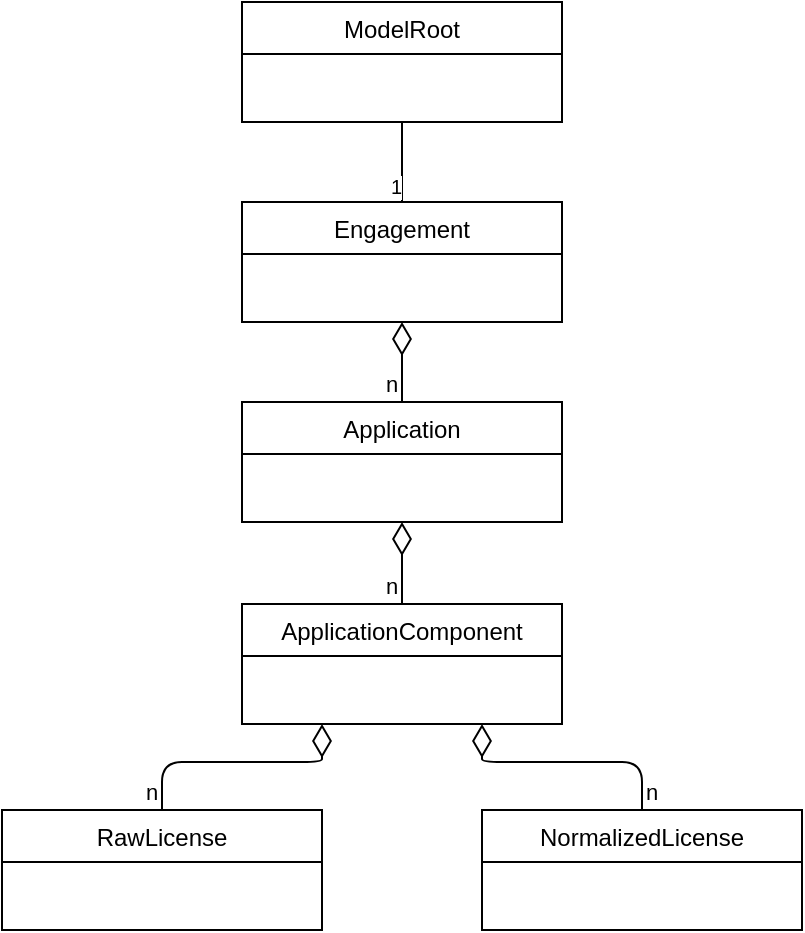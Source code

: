 <mxfile version="12.0.0" type="device" pages="1"><diagram id="P2nCMIPh1y7iBXk6Rg76" name="Page-1"><mxGraphModel dx="1422" dy="750" grid="1" gridSize="10" guides="1" tooltips="1" connect="1" arrows="1" fold="1" page="1" pageScale="1" pageWidth="827" pageHeight="1169" math="0" shadow="0"><root><mxCell id="0"/><mxCell id="1" parent="0"/><mxCell id="H-e3S1d3_fM4cSuQ84Lh-5" value="Engagement" style="swimlane;fontStyle=0;childLayout=stackLayout;horizontal=1;startSize=26;fillColor=none;horizontalStack=0;resizeParent=1;resizeParentMax=0;resizeLast=0;collapsible=1;marginBottom=0;" parent="1" vertex="1"><mxGeometry x="160" y="140" width="160" height="60" as="geometry"><mxRectangle x="300" y="111" width="100" height="26" as="alternateBounds"/></mxGeometry></mxCell><mxCell id="H-e3S1d3_fM4cSuQ84Lh-6" value="RawLicense" style="swimlane;fontStyle=0;childLayout=stackLayout;horizontal=1;startSize=26;fillColor=none;horizontalStack=0;resizeParent=1;resizeParentMax=0;resizeLast=0;collapsible=1;marginBottom=0;" parent="1" vertex="1"><mxGeometry x="40" y="444" width="160" height="60" as="geometry"><mxRectangle x="300" y="111" width="100" height="26" as="alternateBounds"/></mxGeometry></mxCell><mxCell id="H-e3S1d3_fM4cSuQ84Lh-8" value="ApplicationComponent" style="swimlane;fontStyle=0;childLayout=stackLayout;horizontal=1;startSize=26;fillColor=none;horizontalStack=0;resizeParent=1;resizeParentMax=0;resizeLast=0;collapsible=1;marginBottom=0;" parent="1" vertex="1"><mxGeometry x="160" y="341" width="160" height="60" as="geometry"><mxRectangle x="300" y="111" width="100" height="26" as="alternateBounds"/></mxGeometry></mxCell><mxCell id="H-e3S1d3_fM4cSuQ84Lh-9" value="NormalizedLicense" style="swimlane;fontStyle=0;childLayout=stackLayout;horizontal=1;startSize=26;fillColor=none;horizontalStack=0;resizeParent=1;resizeParentMax=0;resizeLast=0;collapsible=1;marginBottom=0;" parent="1" vertex="1"><mxGeometry x="280" y="444" width="160" height="60" as="geometry"><mxRectangle x="300" y="111" width="100" height="26" as="alternateBounds"/></mxGeometry></mxCell><mxCell id="H-e3S1d3_fM4cSuQ84Lh-14" value="n" style="endArrow=none;html=1;endSize=12;startArrow=diamondThin;startSize=14;startFill=0;edgeStyle=orthogonalEdgeStyle;align=left;verticalAlign=bottom;entryX=0.5;entryY=0;entryDx=0;entryDy=0;exitX=0.5;exitY=1;exitDx=0;exitDy=0;endFill=0;" parent="1" source="H-e3S1d3_fM4cSuQ84Lh-5" target="H-e3S1d3_fM4cSuQ84Lh-1" edge="1"><mxGeometry x="1" y="-10" relative="1" as="geometry"><mxPoint x="20" y="200" as="sourcePoint"/><mxPoint x="180" y="200" as="targetPoint"/><mxPoint as="offset"/></mxGeometry></mxCell><mxCell id="H-e3S1d3_fM4cSuQ84Lh-1" value="Application" style="swimlane;fontStyle=0;childLayout=stackLayout;horizontal=1;startSize=26;fillColor=none;horizontalStack=0;resizeParent=1;resizeParentMax=0;resizeLast=0;collapsible=1;marginBottom=0;" parent="1" vertex="1"><mxGeometry x="160" y="240" width="160" height="60" as="geometry"><mxRectangle x="300" y="111" width="100" height="26" as="alternateBounds"/></mxGeometry></mxCell><mxCell id="H-e3S1d3_fM4cSuQ84Lh-16" value="n" style="endArrow=none;html=1;endSize=12;startArrow=diamondThin;startSize=14;startFill=0;edgeStyle=orthogonalEdgeStyle;align=left;verticalAlign=bottom;entryX=0.5;entryY=0;entryDx=0;entryDy=0;exitX=0.5;exitY=1;exitDx=0;exitDy=0;endFill=0;" parent="1" source="H-e3S1d3_fM4cSuQ84Lh-1" target="H-e3S1d3_fM4cSuQ84Lh-8" edge="1"><mxGeometry x="1" y="-10" relative="1" as="geometry"><mxPoint x="250" y="185" as="sourcePoint"/><mxPoint x="250" y="245" as="targetPoint"/><mxPoint as="offset"/></mxGeometry></mxCell><mxCell id="H-e3S1d3_fM4cSuQ84Lh-17" value="n" style="endArrow=none;html=1;endSize=12;startArrow=diamondThin;startSize=14;startFill=0;edgeStyle=orthogonalEdgeStyle;align=left;verticalAlign=bottom;entryX=0.5;entryY=0;entryDx=0;entryDy=0;endFill=0;exitX=0.25;exitY=1;exitDx=0;exitDy=0;" parent="1" source="H-e3S1d3_fM4cSuQ84Lh-8" target="H-e3S1d3_fM4cSuQ84Lh-6" edge="1"><mxGeometry x="1" y="-10" relative="1" as="geometry"><mxPoint x="130" y="361" as="sourcePoint"/><mxPoint x="250" y="351" as="targetPoint"/><Array as="points"><mxPoint x="200" y="420"/><mxPoint x="120" y="420"/></Array><mxPoint as="offset"/></mxGeometry></mxCell><mxCell id="H-e3S1d3_fM4cSuQ84Lh-18" value="n" style="endArrow=none;html=1;endSize=12;startArrow=diamondThin;startSize=14;startFill=0;edgeStyle=orthogonalEdgeStyle;align=left;verticalAlign=bottom;entryX=0.5;entryY=0;entryDx=0;entryDy=0;endFill=0;exitX=0.75;exitY=1;exitDx=0;exitDy=0;" parent="1" source="H-e3S1d3_fM4cSuQ84Lh-8" target="H-e3S1d3_fM4cSuQ84Lh-9" edge="1"><mxGeometry x="1" relative="1" as="geometry"><mxPoint x="210" y="411" as="sourcePoint"/><mxPoint x="130" y="471" as="targetPoint"/><Array as="points"><mxPoint x="280" y="420"/><mxPoint x="360" y="420"/></Array><mxPoint as="offset"/></mxGeometry></mxCell><mxCell id="G1up770aqB7Qlth8dNip-1" value="ModelRoot" style="swimlane;fontStyle=0;childLayout=stackLayout;horizontal=1;startSize=26;fillColor=none;horizontalStack=0;resizeParent=1;resizeParentMax=0;resizeLast=0;collapsible=1;marginBottom=0;" vertex="1" parent="1"><mxGeometry x="160" y="40" width="160" height="60" as="geometry"><mxRectangle x="300" y="111" width="100" height="26" as="alternateBounds"/></mxGeometry></mxCell><mxCell id="G1up770aqB7Qlth8dNip-5" value="" style="endArrow=none;html=1;edgeStyle=orthogonalEdgeStyle;exitX=0.5;exitY=1;exitDx=0;exitDy=0;entryX=0.5;entryY=0;entryDx=0;entryDy=0;" edge="1" parent="1" source="G1up770aqB7Qlth8dNip-1" target="H-e3S1d3_fM4cSuQ84Lh-5"><mxGeometry relative="1" as="geometry"><mxPoint x="380" y="110" as="sourcePoint"/><mxPoint x="540" y="110" as="targetPoint"/></mxGeometry></mxCell><mxCell id="G1up770aqB7Qlth8dNip-7" value="1" style="resizable=0;html=1;align=right;verticalAlign=bottom;labelBackgroundColor=#ffffff;fontSize=10;" connectable="0" vertex="1" parent="G1up770aqB7Qlth8dNip-5"><mxGeometry x="1" relative="1" as="geometry"/></mxCell></root></mxGraphModel></diagram></mxfile>